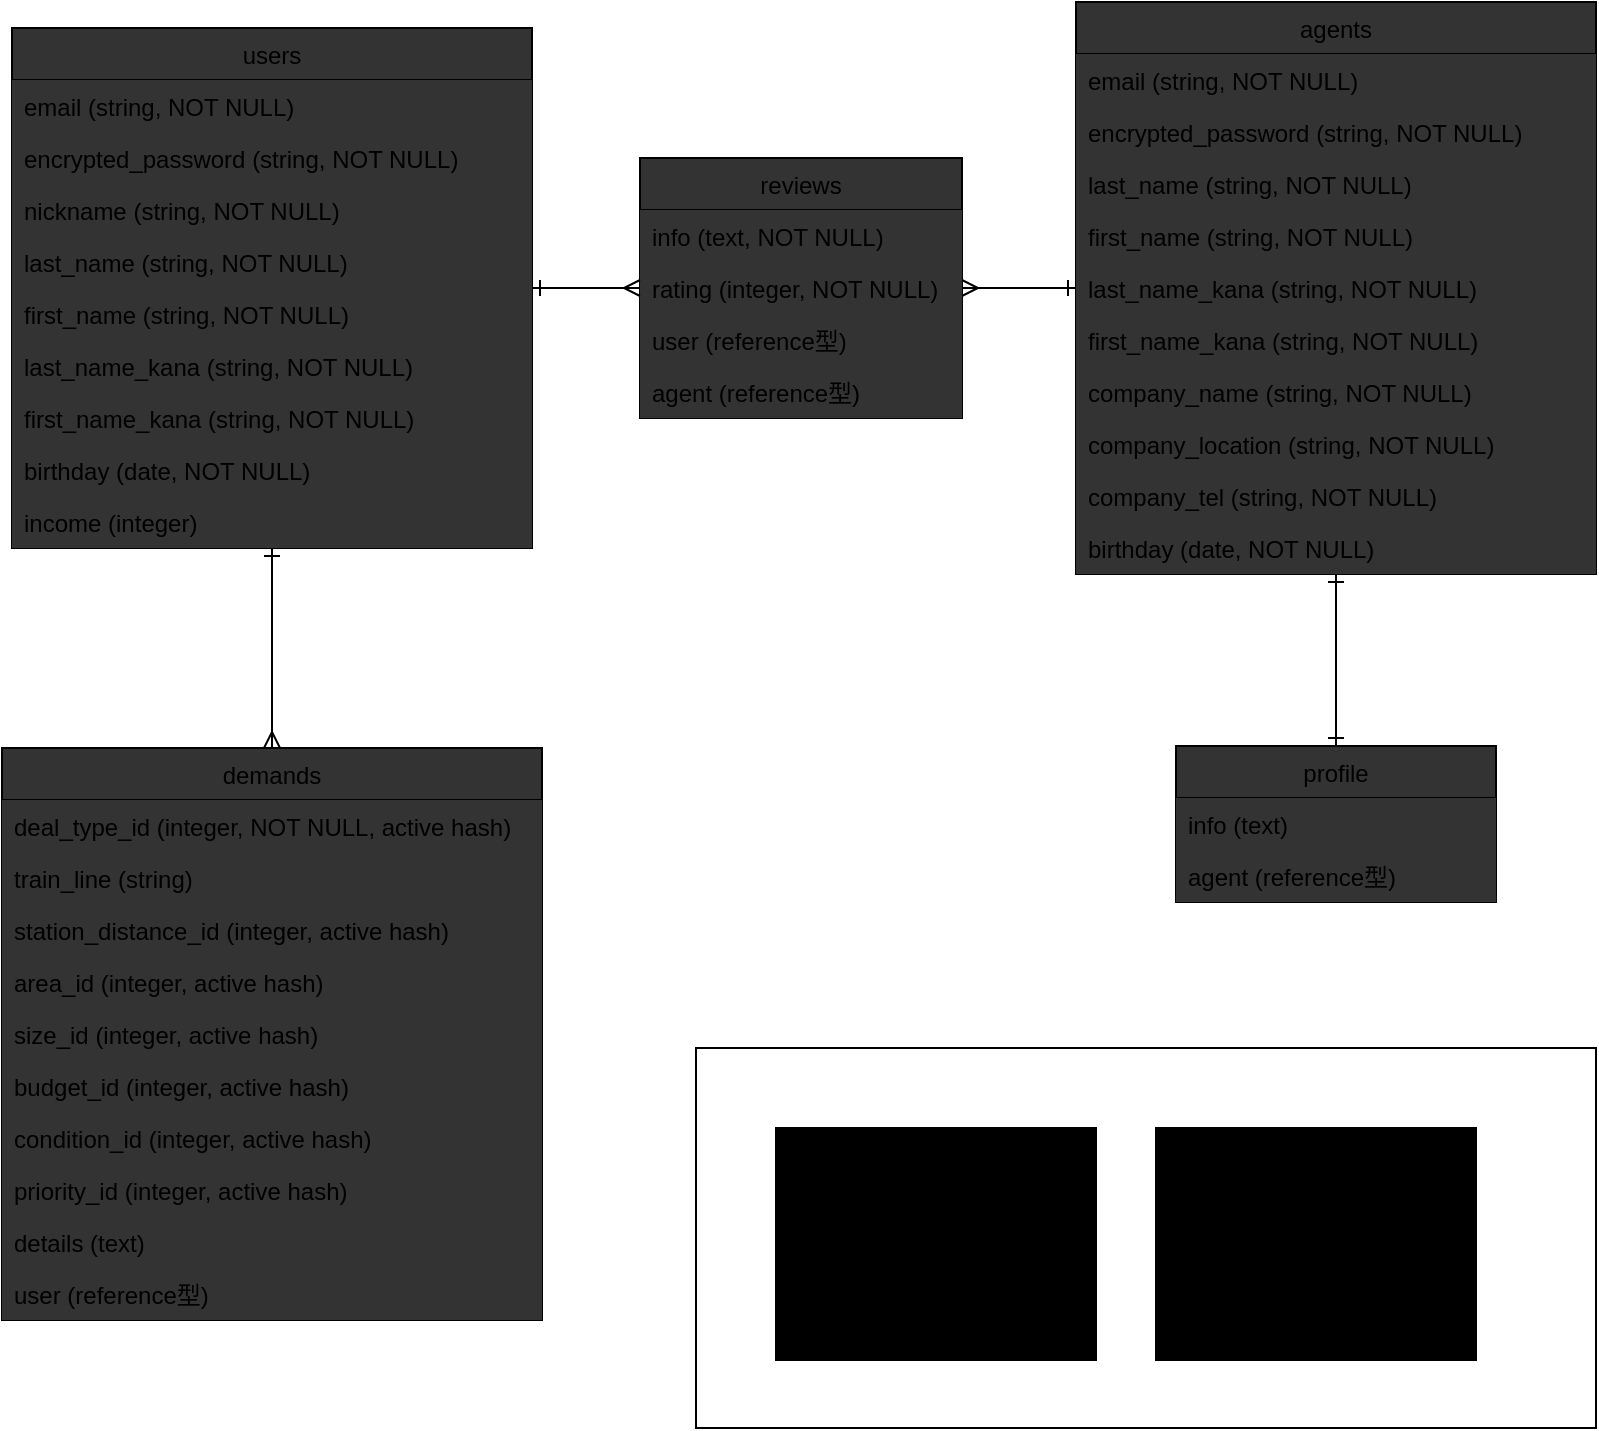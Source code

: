 <mxfile version="13.10.0" type="embed">
    <diagram id="ErOJYuaWMYU2MoZDZFGd" name="Page-1">
        <mxGraphModel dx="1380" dy="815" grid="1" gridSize="10" guides="1" tooltips="1" connect="1" arrows="1" fold="1" page="1" pageScale="1" pageWidth="827" pageHeight="1169" math="0" shadow="0">
            <root>
                <mxCell id="0"/>
                <mxCell id="1" parent="0"/>
                <mxCell id="13" value="users" style="swimlane;fontStyle=0;childLayout=stackLayout;horizontal=1;startSize=26;fillColor=#333333;horizontalStack=0;resizeParent=1;resizeParentMax=0;resizeLast=0;collapsible=1;marginBottom=0;" parent="1" vertex="1">
                    <mxGeometry x="8" y="80" width="260" height="260" as="geometry"/>
                </mxCell>
                <mxCell id="26" value="email (string, NOT NULL)" style="text;strokeColor=none;fillColor=#333333;align=left;verticalAlign=top;spacingLeft=4;spacingRight=4;overflow=hidden;rotatable=0;points=[[0,0.5],[1,0.5]];portConstraint=eastwest;" parent="13" vertex="1">
                    <mxGeometry y="26" width="260" height="26" as="geometry"/>
                </mxCell>
                <mxCell id="16" value="encrypted_password (string, NOT NULL)" style="text;strokeColor=none;fillColor=#333333;align=left;verticalAlign=top;spacingLeft=4;spacingRight=4;overflow=hidden;rotatable=0;points=[[0,0.5],[1,0.5]];portConstraint=eastwest;" parent="13" vertex="1">
                    <mxGeometry y="52" width="260" height="26" as="geometry"/>
                </mxCell>
                <mxCell id="25" value="nickname (string, NOT NULL)" style="text;strokeColor=none;fillColor=#333333;align=left;verticalAlign=top;spacingLeft=4;spacingRight=4;overflow=hidden;rotatable=0;points=[[0,0.5],[1,0.5]];portConstraint=eastwest;" parent="13" vertex="1">
                    <mxGeometry y="78" width="260" height="26" as="geometry"/>
                </mxCell>
                <mxCell id="17" value="last_name (string, NOT NULL)" style="text;strokeColor=none;fillColor=#333333;align=left;verticalAlign=top;spacingLeft=4;spacingRight=4;overflow=hidden;rotatable=0;points=[[0,0.5],[1,0.5]];portConstraint=eastwest;" parent="13" vertex="1">
                    <mxGeometry y="104" width="260" height="26" as="geometry"/>
                </mxCell>
                <mxCell id="18" value="first_name (string, NOT NULL)" style="text;strokeColor=none;fillColor=#333333;align=left;verticalAlign=top;spacingLeft=4;spacingRight=4;overflow=hidden;rotatable=0;points=[[0,0.5],[1,0.5]];portConstraint=eastwest;" parent="13" vertex="1">
                    <mxGeometry y="130" width="260" height="26" as="geometry"/>
                </mxCell>
                <mxCell id="19" value="last_name_kana (string, NOT NULL)" style="text;strokeColor=none;fillColor=#333333;align=left;verticalAlign=top;spacingLeft=4;spacingRight=4;overflow=hidden;rotatable=0;points=[[0,0.5],[1,0.5]];portConstraint=eastwest;" parent="13" vertex="1">
                    <mxGeometry y="156" width="260" height="26" as="geometry"/>
                </mxCell>
                <mxCell id="20" value="first_name_kana (string, NOT NULL)" style="text;strokeColor=none;fillColor=#333333;align=left;verticalAlign=top;spacingLeft=4;spacingRight=4;overflow=hidden;rotatable=0;points=[[0,0.5],[1,0.5]];portConstraint=eastwest;" parent="13" vertex="1">
                    <mxGeometry y="182" width="260" height="26" as="geometry"/>
                </mxCell>
                <mxCell id="23" value="birthday (date, NOT NULL)" style="text;strokeColor=none;fillColor=#333333;align=left;verticalAlign=top;spacingLeft=4;spacingRight=4;overflow=hidden;rotatable=0;points=[[0,0.5],[1,0.5]];portConstraint=eastwest;" parent="13" vertex="1">
                    <mxGeometry y="208" width="260" height="26" as="geometry"/>
                </mxCell>
                <mxCell id="24" value="income (integer)" style="text;strokeColor=none;fillColor=#333333;align=left;verticalAlign=top;spacingLeft=4;spacingRight=4;overflow=hidden;rotatable=0;points=[[0,0.5],[1,0.5]];portConstraint=eastwest;" parent="13" vertex="1">
                    <mxGeometry y="234" width="260" height="26" as="geometry"/>
                </mxCell>
                <mxCell id="27" value="demands" style="swimlane;fontStyle=0;childLayout=stackLayout;horizontal=1;startSize=26;fillColor=#333333;horizontalStack=0;resizeParent=1;resizeParentMax=0;resizeLast=0;collapsible=1;marginBottom=0;" parent="1" vertex="1">
                    <mxGeometry x="3" y="440" width="270" height="286" as="geometry"/>
                </mxCell>
                <mxCell id="28" value="deal_type_id (integer, NOT NULL, active hash)" style="text;strokeColor=none;fillColor=#333333;align=left;verticalAlign=top;spacingLeft=4;spacingRight=4;overflow=hidden;rotatable=0;points=[[0,0.5],[1,0.5]];portConstraint=eastwest;" parent="27" vertex="1">
                    <mxGeometry y="26" width="270" height="26" as="geometry"/>
                </mxCell>
                <mxCell id="31" value="train_line (string)" style="text;strokeColor=none;fillColor=#333333;align=left;verticalAlign=top;spacingLeft=4;spacingRight=4;overflow=hidden;rotatable=0;points=[[0,0.5],[1,0.5]];portConstraint=eastwest;" parent="27" vertex="1">
                    <mxGeometry y="52" width="270" height="26" as="geometry"/>
                </mxCell>
                <mxCell id="36" value="station_distance_id (integer, active hash)" style="text;strokeColor=none;fillColor=#333333;align=left;verticalAlign=top;spacingLeft=4;spacingRight=4;overflow=hidden;rotatable=0;points=[[0,0.5],[1,0.5]];portConstraint=eastwest;" parent="27" vertex="1">
                    <mxGeometry y="78" width="270" height="26" as="geometry"/>
                </mxCell>
                <mxCell id="29" value="area_id (integer, active hash)" style="text;strokeColor=none;fillColor=#333333;align=left;verticalAlign=top;spacingLeft=4;spacingRight=4;overflow=hidden;rotatable=0;points=[[0,0.5],[1,0.5]];portConstraint=eastwest;" parent="27" vertex="1">
                    <mxGeometry y="104" width="270" height="26" as="geometry"/>
                </mxCell>
                <mxCell id="32" value="size_id (integer, active hash)" style="text;strokeColor=none;fillColor=#333333;align=left;verticalAlign=top;spacingLeft=4;spacingRight=4;overflow=hidden;rotatable=0;points=[[0,0.5],[1,0.5]];portConstraint=eastwest;" parent="27" vertex="1">
                    <mxGeometry y="130" width="270" height="26" as="geometry"/>
                </mxCell>
                <mxCell id="33" value="budget_id (integer, active hash)" style="text;strokeColor=none;fillColor=#333333;align=left;verticalAlign=top;spacingLeft=4;spacingRight=4;overflow=hidden;rotatable=0;points=[[0,0.5],[1,0.5]];portConstraint=eastwest;" parent="27" vertex="1">
                    <mxGeometry y="156" width="270" height="26" as="geometry"/>
                </mxCell>
                <mxCell id="34" value="condition_id (integer, active hash)" style="text;strokeColor=none;fillColor=#333333;align=left;verticalAlign=top;spacingLeft=4;spacingRight=4;overflow=hidden;rotatable=0;points=[[0,0.5],[1,0.5]];portConstraint=eastwest;" parent="27" vertex="1">
                    <mxGeometry y="182" width="270" height="26" as="geometry"/>
                </mxCell>
                <mxCell id="35" value="priority_id (integer, active hash)" style="text;strokeColor=none;fillColor=#333333;align=left;verticalAlign=top;spacingLeft=4;spacingRight=4;overflow=hidden;rotatable=0;points=[[0,0.5],[1,0.5]];portConstraint=eastwest;" parent="27" vertex="1">
                    <mxGeometry y="208" width="270" height="26" as="geometry"/>
                </mxCell>
                <mxCell id="37" value="details (text)" style="text;strokeColor=none;fillColor=#333333;align=left;verticalAlign=top;spacingLeft=4;spacingRight=4;overflow=hidden;rotatable=0;points=[[0,0.5],[1,0.5]];portConstraint=eastwest;" parent="27" vertex="1">
                    <mxGeometry y="234" width="270" height="26" as="geometry"/>
                </mxCell>
                <mxCell id="30" value="user (reference型)" style="text;strokeColor=none;fillColor=#333333;align=left;verticalAlign=top;spacingLeft=4;spacingRight=4;overflow=hidden;rotatable=0;points=[[0,0.5],[1,0.5]];portConstraint=eastwest;" parent="27" vertex="1">
                    <mxGeometry y="260" width="270" height="26" as="geometry"/>
                </mxCell>
                <mxCell id="38" value="profile" style="swimlane;fontStyle=0;childLayout=stackLayout;horizontal=1;startSize=26;fillColor=#333333;horizontalStack=0;resizeParent=1;resizeParentMax=0;resizeLast=0;collapsible=1;marginBottom=0;" parent="1" vertex="1">
                    <mxGeometry x="590" y="439" width="160" height="78" as="geometry"/>
                </mxCell>
                <mxCell id="40" value="info (text)" style="text;strokeColor=none;fillColor=#333333;align=left;verticalAlign=top;spacingLeft=4;spacingRight=4;overflow=hidden;rotatable=0;points=[[0,0.5],[1,0.5]];portConstraint=eastwest;" parent="38" vertex="1">
                    <mxGeometry y="26" width="160" height="26" as="geometry"/>
                </mxCell>
                <mxCell id="41" value="agent (reference型)" style="text;strokeColor=none;fillColor=#333333;align=left;verticalAlign=top;spacingLeft=4;spacingRight=4;overflow=hidden;rotatable=0;points=[[0,0.5],[1,0.5]];portConstraint=eastwest;" parent="38" vertex="1">
                    <mxGeometry y="52" width="160" height="26" as="geometry"/>
                </mxCell>
                <mxCell id="46" value="" style="edgeStyle=entityRelationEdgeStyle;fontSize=12;html=1;endArrow=ERmandOne;startArrow=ERmandOne;exitX=0.5;exitY=0;exitDx=0;exitDy=0;entryX=0.454;entryY=1.077;entryDx=0;entryDy=0;entryPerimeter=0;curved=1;strokeColor=none;" parent="1" source="38" target="24" edge="1">
                    <mxGeometry width="100" height="100" relative="1" as="geometry">
                        <mxPoint x="350" y="350" as="sourcePoint"/>
                        <mxPoint x="450" y="250" as="targetPoint"/>
                    </mxGeometry>
                </mxCell>
                <mxCell id="48" value="" style="endArrow=ERone;html=1;rounded=0;edgeStyle=orthogonalEdgeStyle;startArrow=ERone;startFill=0;endFill=0;" parent="1" edge="1" target="38" source="52">
                    <mxGeometry relative="1" as="geometry">
                        <mxPoint x="660" y="370" as="sourcePoint"/>
                        <mxPoint x="660" y="460" as="targetPoint"/>
                        <Array as="points"/>
                    </mxGeometry>
                </mxCell>
                <mxCell id="51" value="" style="endArrow=ERmany;html=1;rounded=0;startArrow=ERone;startFill=0;endFill=0;" parent="1" target="27" edge="1" source="13">
                    <mxGeometry relative="1" as="geometry">
                        <mxPoint x="169" y="340" as="sourcePoint"/>
                        <mxPoint x="200" y="460" as="targetPoint"/>
                    </mxGeometry>
                </mxCell>
                <mxCell id="52" value="agents" style="swimlane;fontStyle=0;childLayout=stackLayout;horizontal=1;startSize=26;fillColor=#333333;horizontalStack=0;resizeParent=1;resizeParentMax=0;resizeLast=0;collapsible=1;marginBottom=0;" vertex="1" parent="1">
                    <mxGeometry x="540" y="67" width="260" height="286" as="geometry"/>
                </mxCell>
                <mxCell id="53" value="email (string, NOT NULL)" style="text;strokeColor=none;fillColor=#333333;align=left;verticalAlign=top;spacingLeft=4;spacingRight=4;overflow=hidden;rotatable=0;points=[[0,0.5],[1,0.5]];portConstraint=eastwest;" vertex="1" parent="52">
                    <mxGeometry y="26" width="260" height="26" as="geometry"/>
                </mxCell>
                <mxCell id="54" value="encrypted_password (string, NOT NULL)" style="text;strokeColor=none;fillColor=#333333;align=left;verticalAlign=top;spacingLeft=4;spacingRight=4;overflow=hidden;rotatable=0;points=[[0,0.5],[1,0.5]];portConstraint=eastwest;" vertex="1" parent="52">
                    <mxGeometry y="52" width="260" height="26" as="geometry"/>
                </mxCell>
                <mxCell id="56" value="last_name (string, NOT NULL)" style="text;strokeColor=none;fillColor=#333333;align=left;verticalAlign=top;spacingLeft=4;spacingRight=4;overflow=hidden;rotatable=0;points=[[0,0.5],[1,0.5]];portConstraint=eastwest;" vertex="1" parent="52">
                    <mxGeometry y="78" width="260" height="26" as="geometry"/>
                </mxCell>
                <mxCell id="57" value="first_name (string, NOT NULL)" style="text;strokeColor=none;fillColor=#333333;align=left;verticalAlign=top;spacingLeft=4;spacingRight=4;overflow=hidden;rotatable=0;points=[[0,0.5],[1,0.5]];portConstraint=eastwest;" vertex="1" parent="52">
                    <mxGeometry y="104" width="260" height="26" as="geometry"/>
                </mxCell>
                <mxCell id="58" value="last_name_kana (string, NOT NULL)" style="text;strokeColor=none;fillColor=#333333;align=left;verticalAlign=top;spacingLeft=4;spacingRight=4;overflow=hidden;rotatable=0;points=[[0,0.5],[1,0.5]];portConstraint=eastwest;" vertex="1" parent="52">
                    <mxGeometry y="130" width="260" height="26" as="geometry"/>
                </mxCell>
                <mxCell id="59" value="first_name_kana (string, NOT NULL)" style="text;strokeColor=none;fillColor=#333333;align=left;verticalAlign=top;spacingLeft=4;spacingRight=4;overflow=hidden;rotatable=0;points=[[0,0.5],[1,0.5]];portConstraint=eastwest;" vertex="1" parent="52">
                    <mxGeometry y="156" width="260" height="26" as="geometry"/>
                </mxCell>
                <mxCell id="62" value="company_name (string, NOT NULL)" style="text;strokeColor=none;fillColor=#333333;align=left;verticalAlign=top;spacingLeft=4;spacingRight=4;overflow=hidden;rotatable=0;points=[[0,0.5],[1,0.5]];portConstraint=eastwest;" vertex="1" parent="52">
                    <mxGeometry y="182" width="260" height="26" as="geometry"/>
                </mxCell>
                <mxCell id="63" value="company_location (string, NOT NULL)" style="text;strokeColor=none;fillColor=#333333;align=left;verticalAlign=top;spacingLeft=4;spacingRight=4;overflow=hidden;rotatable=0;points=[[0,0.5],[1,0.5]];portConstraint=eastwest;" vertex="1" parent="52">
                    <mxGeometry y="208" width="260" height="26" as="geometry"/>
                </mxCell>
                <mxCell id="82" value="company_tel (string, NOT NULL)" style="text;strokeColor=none;fillColor=#333333;align=left;verticalAlign=top;spacingLeft=4;spacingRight=4;overflow=hidden;rotatable=0;points=[[0,0.5],[1,0.5]];portConstraint=eastwest;" vertex="1" parent="52">
                    <mxGeometry y="234" width="260" height="26" as="geometry"/>
                </mxCell>
                <mxCell id="60" value="birthday (date, NOT NULL)" style="text;strokeColor=none;fillColor=#333333;align=left;verticalAlign=top;spacingLeft=4;spacingRight=4;overflow=hidden;rotatable=0;points=[[0,0.5],[1,0.5]];portConstraint=eastwest;" vertex="1" parent="52">
                    <mxGeometry y="260" width="260" height="26" as="geometry"/>
                </mxCell>
                <mxCell id="64" value="reviews" style="swimlane;fontStyle=0;childLayout=stackLayout;horizontal=1;startSize=26;fillColor=#333333;horizontalStack=0;resizeParent=1;resizeParentMax=0;resizeLast=0;collapsible=1;marginBottom=0;" vertex="1" parent="1">
                    <mxGeometry x="322" y="145" width="161" height="130" as="geometry"/>
                </mxCell>
                <mxCell id="65" value="info (text, NOT NULL)" style="text;strokeColor=none;fillColor=#333333;align=left;verticalAlign=top;spacingLeft=4;spacingRight=4;overflow=hidden;rotatable=0;points=[[0,0.5],[1,0.5]];portConstraint=eastwest;" vertex="1" parent="64">
                    <mxGeometry y="26" width="161" height="26" as="geometry"/>
                </mxCell>
                <mxCell id="73" value="rating (integer, NOT NULL)" style="text;strokeColor=none;fillColor=#333333;align=left;verticalAlign=top;spacingLeft=4;spacingRight=4;overflow=hidden;rotatable=0;points=[[0,0.5],[1,0.5]];portConstraint=eastwest;" vertex="1" parent="64">
                    <mxGeometry y="52" width="161" height="26" as="geometry"/>
                </mxCell>
                <mxCell id="68" value="user (reference型)" style="text;strokeColor=none;fillColor=#333333;align=left;verticalAlign=top;spacingLeft=4;spacingRight=4;overflow=hidden;rotatable=0;points=[[0,0.5],[1,0.5]];portConstraint=eastwest;" vertex="1" parent="64">
                    <mxGeometry y="78" width="161" height="26" as="geometry"/>
                </mxCell>
                <mxCell id="66" value="agent (reference型)" style="text;strokeColor=none;fillColor=#333333;align=left;verticalAlign=top;spacingLeft=4;spacingRight=4;overflow=hidden;rotatable=0;points=[[0,0.5],[1,0.5]];portConstraint=eastwest;" vertex="1" parent="64">
                    <mxGeometry y="104" width="161" height="26" as="geometry"/>
                </mxCell>
                <mxCell id="69" value="" style="edgeStyle=entityRelationEdgeStyle;fontSize=12;html=1;endArrow=ERmany;startArrow=ERone;rounded=0;endFill=0;startFill=0;" edge="1" parent="1" source="13" target="64">
                    <mxGeometry width="100" height="100" relative="1" as="geometry">
                        <mxPoint x="309" y="250" as="sourcePoint"/>
                        <mxPoint x="300" y="370" as="targetPoint"/>
                    </mxGeometry>
                </mxCell>
                <mxCell id="77" value="" style="edgeStyle=entityRelationEdgeStyle;fontSize=12;html=1;endArrow=ERone;startArrow=ERmany;rounded=0;endFill=0;startFill=0;" edge="1" parent="1" source="64" target="52">
                    <mxGeometry width="100" height="100" relative="1" as="geometry">
                        <mxPoint x="470" y="210" as="sourcePoint"/>
                        <mxPoint x="510.06" y="220" as="targetPoint"/>
                    </mxGeometry>
                </mxCell>
                <mxCell id="78" value="messages" style="swimlane;fontStyle=0;childLayout=stackLayout;horizontal=1;startSize=26;horizontalStack=0;resizeParent=1;resizeParentMax=0;resizeLast=0;collapsible=1;marginBottom=0;align=center;fontSize=14;fillColor=#000000;" vertex="1" parent="1">
                    <mxGeometry x="390" y="630" width="160" height="116" as="geometry"/>
                </mxCell>
                <mxCell id="79" value="Item 1" style="text;strokeColor=none;fillColor=#000000;spacingLeft=4;spacingRight=4;overflow=hidden;rotatable=0;points=[[0,0.5],[1,0.5]];portConstraint=eastwest;fontSize=12;" vertex="1" parent="78">
                    <mxGeometry y="26" width="160" height="30" as="geometry"/>
                </mxCell>
                <mxCell id="80" value="Item 2" style="text;strokeColor=none;fillColor=#000000;spacingLeft=4;spacingRight=4;overflow=hidden;rotatable=0;points=[[0,0.5],[1,0.5]];portConstraint=eastwest;fontSize=12;" vertex="1" parent="78">
                    <mxGeometry y="56" width="160" height="30" as="geometry"/>
                </mxCell>
                <mxCell id="81" value="Item 3" style="text;strokeColor=none;fillColor=#000000;spacingLeft=4;spacingRight=4;overflow=hidden;rotatable=0;points=[[0,0.5],[1,0.5]];portConstraint=eastwest;fontSize=12;" vertex="1" parent="78">
                    <mxGeometry y="86" width="160" height="30" as="geometry"/>
                </mxCell>
                <mxCell id="83" value="rooms" style="swimlane;fontStyle=0;childLayout=stackLayout;horizontal=1;startSize=26;horizontalStack=0;resizeParent=1;resizeParentMax=0;resizeLast=0;collapsible=1;marginBottom=0;align=center;fontSize=14;fillColor=#000000;" vertex="1" parent="1">
                    <mxGeometry x="580" y="630" width="160" height="116" as="geometry"/>
                </mxCell>
                <mxCell id="84" value="Item 1" style="text;strokeColor=none;fillColor=#000000;spacingLeft=4;spacingRight=4;overflow=hidden;rotatable=0;points=[[0,0.5],[1,0.5]];portConstraint=eastwest;fontSize=12;" vertex="1" parent="83">
                    <mxGeometry y="26" width="160" height="30" as="geometry"/>
                </mxCell>
                <mxCell id="85" value="Item 2" style="text;strokeColor=none;fillColor=#000000;spacingLeft=4;spacingRight=4;overflow=hidden;rotatable=0;points=[[0,0.5],[1,0.5]];portConstraint=eastwest;fontSize=12;" vertex="1" parent="83">
                    <mxGeometry y="56" width="160" height="30" as="geometry"/>
                </mxCell>
                <mxCell id="86" value="Item 3" style="text;strokeColor=none;fillColor=#000000;spacingLeft=4;spacingRight=4;overflow=hidden;rotatable=0;points=[[0,0.5],[1,0.5]];portConstraint=eastwest;fontSize=12;" vertex="1" parent="83">
                    <mxGeometry y="86" width="160" height="30" as="geometry"/>
                </mxCell>
                <mxCell id="87" value="" style="rounded=0;whiteSpace=wrap;html=1;fillColor=none;" vertex="1" parent="1">
                    <mxGeometry x="350" y="590" width="450" height="190" as="geometry"/>
                </mxCell>
            </root>
        </mxGraphModel>
    </diagram>
</mxfile>
